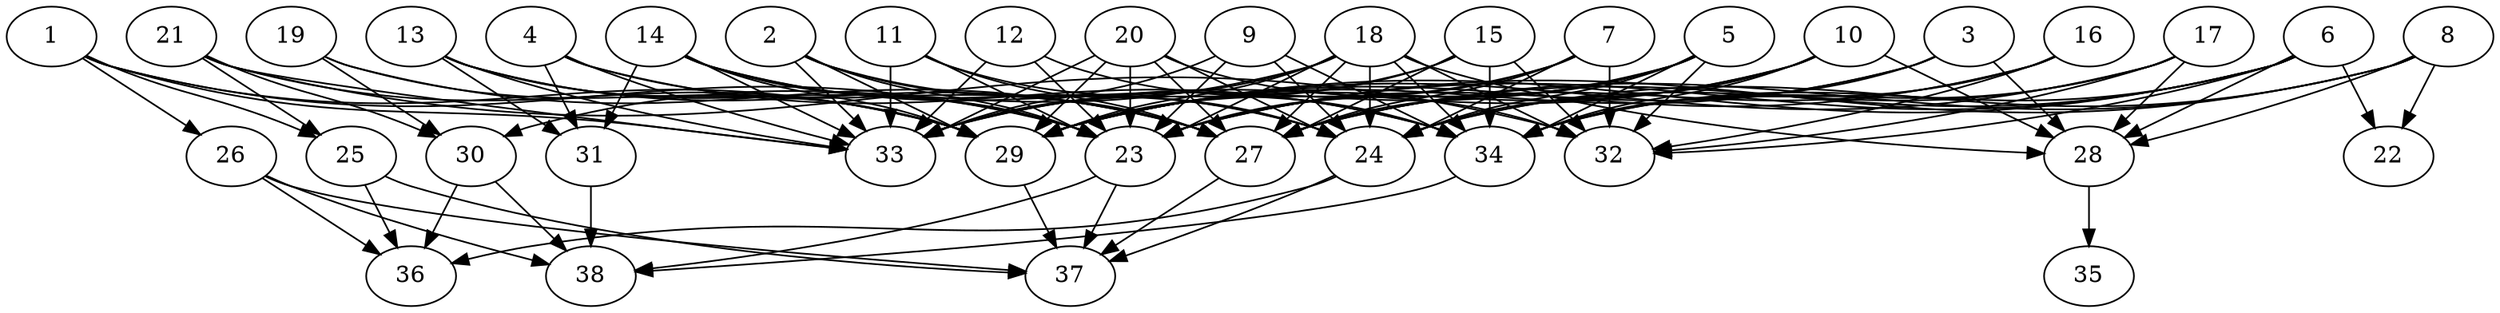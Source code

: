 // DAG (tier=3-complex, mode=data, n=38, ccr=0.546, fat=0.720, density=0.676, regular=0.298, jump=0.300, mindata=4194304, maxdata=33554432)
// DAG automatically generated by daggen at Sun Aug 24 16:33:35 2025
// /home/ermia/Project/Environments/daggen/bin/daggen --dot --ccr 0.546 --fat 0.720 --regular 0.298 --density 0.676 --jump 0.300 --mindata 4194304 --maxdata 33554432 -n 38 
digraph G {
  1 [size="3726008098414252032", alpha="0.19", expect_size="1863004049207126016"]
  1 -> 23 [size ="4749646836531200"]
  1 -> 25 [size ="4749646836531200"]
  1 -> 26 [size ="4749646836531200"]
  1 -> 29 [size ="4749646836531200"]
  1 -> 33 [size ="4749646836531200"]
  2 [size="2591687836253219328", alpha="0.18", expect_size="1295843918126609664"]
  2 -> 23 [size ="1649338610614272"]
  2 -> 24 [size ="1649338610614272"]
  2 -> 27 [size ="1649338610614272"]
  2 -> 29 [size ="1649338610614272"]
  2 -> 33 [size ="1649338610614272"]
  3 [size="2581973690749248000", alpha="0.08", expect_size="1290986845374624000"]
  3 -> 23 [size ="1535399142883328"]
  3 -> 28 [size ="1535399142883328"]
  3 -> 29 [size ="1535399142883328"]
  3 -> 34 [size ="1535399142883328"]
  4 [size="632781361868435357696", alpha="0.20", expect_size="316390680934217678848"]
  4 -> 27 [size ="589647470133248"]
  4 -> 31 [size ="589647470133248"]
  4 -> 33 [size ="589647470133248"]
  4 -> 34 [size ="589647470133248"]
  5 [size="101331364918790944", alpha="0.11", expect_size="50665682459395472"]
  5 -> 23 [size ="1966770751537152"]
  5 -> 24 [size ="1966770751537152"]
  5 -> 27 [size ="1966770751537152"]
  5 -> 32 [size ="1966770751537152"]
  5 -> 33 [size ="1966770751537152"]
  5 -> 34 [size ="1966770751537152"]
  6 [size="4458965329731262464", alpha="0.04", expect_size="2229482664865631232"]
  6 -> 22 [size ="2706746850148352"]
  6 -> 23 [size ="2706746850148352"]
  6 -> 27 [size ="2706746850148352"]
  6 -> 28 [size ="2706746850148352"]
  6 -> 29 [size ="2706746850148352"]
  6 -> 32 [size ="2706746850148352"]
  6 -> 34 [size ="2706746850148352"]
  7 [size="75199751685427904", alpha="0.03", expect_size="37599875842713952"]
  7 -> 23 [size ="4854816694075392"]
  7 -> 24 [size ="4854816694075392"]
  7 -> 27 [size ="4854816694075392"]
  7 -> 29 [size ="4854816694075392"]
  7 -> 32 [size ="4854816694075392"]
  8 [size="989726060210447872", alpha="0.16", expect_size="494863030105223936"]
  8 -> 22 [size ="400540093644800"]
  8 -> 23 [size ="400540093644800"]
  8 -> 24 [size ="400540093644800"]
  8 -> 27 [size ="400540093644800"]
  8 -> 28 [size ="400540093644800"]
  9 [size="120142375984846656", alpha="0.06", expect_size="60071187992423328"]
  9 -> 23 [size ="8529910276554752"]
  9 -> 24 [size ="8529910276554752"]
  9 -> 33 [size ="8529910276554752"]
  9 -> 34 [size ="8529910276554752"]
  10 [size="8633817775354461290496", alpha="0.18", expect_size="4316908887677230645248"]
  10 -> 24 [size ="3366861404110848"]
  10 -> 28 [size ="3366861404110848"]
  10 -> 29 [size ="3366861404110848"]
  10 -> 33 [size ="3366861404110848"]
  10 -> 34 [size ="3366861404110848"]
  11 [size="11738472301908498", alpha="0.04", expect_size="5869236150954249"]
  11 -> 23 [size ="229540508991488"]
  11 -> 24 [size ="229540508991488"]
  11 -> 27 [size ="229540508991488"]
  11 -> 33 [size ="229540508991488"]
  12 [size="28578016269297248", alpha="0.12", expect_size="14289008134648624"]
  12 -> 23 [size ="750392560320512"]
  12 -> 33 [size ="750392560320512"]
  12 -> 34 [size ="750392560320512"]
  13 [size="3972996381284574208", alpha="0.16", expect_size="1986498190642287104"]
  13 -> 23 [size ="1441767673036800"]
  13 -> 27 [size ="1441767673036800"]
  13 -> 29 [size ="1441767673036800"]
  13 -> 31 [size ="1441767673036800"]
  13 -> 33 [size ="1441767673036800"]
  14 [size="3272758952243207602176", alpha="0.01", expect_size="1636379476121603801088"]
  14 -> 23 [size ="1763461570756608"]
  14 -> 24 [size ="1763461570756608"]
  14 -> 29 [size ="1763461570756608"]
  14 -> 31 [size ="1763461570756608"]
  14 -> 33 [size ="1763461570756608"]
  14 -> 34 [size ="1763461570756608"]
  15 [size="24556505543814938624000", alpha="0.19", expect_size="12278252771907469312000"]
  15 -> 27 [size ="6758770461900800"]
  15 -> 29 [size ="6758770461900800"]
  15 -> 32 [size ="6758770461900800"]
  15 -> 33 [size ="6758770461900800"]
  15 -> 34 [size ="6758770461900800"]
  16 [size="405409541700875968", alpha="0.02", expect_size="202704770850437984"]
  16 -> 27 [size ="486057288138752"]
  16 -> 29 [size ="486057288138752"]
  16 -> 32 [size ="486057288138752"]
  16 -> 34 [size ="486057288138752"]
  17 [size="2142251752777089792", alpha="0.17", expect_size="1071125876388544896"]
  17 -> 24 [size ="1298584737677312"]
  17 -> 28 [size ="1298584737677312"]
  17 -> 29 [size ="1298584737677312"]
  17 -> 32 [size ="1298584737677312"]
  17 -> 34 [size ="1298584737677312"]
  18 [size="132453837922839298048", alpha="0.01", expect_size="66226918961419649024"]
  18 -> 23 [size ="207873766326272"]
  18 -> 24 [size ="207873766326272"]
  18 -> 27 [size ="207873766326272"]
  18 -> 28 [size ="207873766326272"]
  18 -> 29 [size ="207873766326272"]
  18 -> 30 [size ="207873766326272"]
  18 -> 32 [size ="207873766326272"]
  18 -> 33 [size ="207873766326272"]
  18 -> 34 [size ="207873766326272"]
  19 [size="868421882961336064", alpha="0.12", expect_size="434210941480668032"]
  19 -> 27 [size ="1985052422438912"]
  19 -> 29 [size ="1985052422438912"]
  19 -> 30 [size ="1985052422438912"]
  20 [size="8702521574599763689472", alpha="0.17", expect_size="4351260787299881844736"]
  20 -> 23 [size ="3384699049213952"]
  20 -> 24 [size ="3384699049213952"]
  20 -> 27 [size ="3384699049213952"]
  20 -> 29 [size ="3384699049213952"]
  20 -> 32 [size ="3384699049213952"]
  20 -> 33 [size ="3384699049213952"]
  21 [size="1840670471583115520", alpha="0.14", expect_size="920335235791557760"]
  21 -> 25 [size ="1526786055733248"]
  21 -> 29 [size ="1526786055733248"]
  21 -> 30 [size ="1526786055733248"]
  21 -> 32 [size ="1526786055733248"]
  21 -> 33 [size ="1526786055733248"]
  22 [size="8955165261597135", alpha="0.17", expect_size="4477582630798567"]
  23 [size="26854806909294288896", alpha="0.02", expect_size="13427403454647144448"]
  23 -> 37 [size ="8733877140979712"]
  23 -> 38 [size ="8733877140979712"]
  24 [size="21125715643648912", alpha="0.09", expect_size="10562857821824456"]
  24 -> 36 [size ="546578074959872"]
  24 -> 37 [size ="546578074959872"]
  25 [size="8475504448539654", alpha="0.01", expect_size="4237752224269827"]
  25 -> 36 [size ="202480604413952"]
  25 -> 37 [size ="202480604413952"]
  26 [size="1290096581291471273984", alpha="0.12", expect_size="645048290645735636992"]
  26 -> 36 [size ="948065049509888"]
  26 -> 37 [size ="948065049509888"]
  26 -> 38 [size ="948065049509888"]
  27 [size="6082239063957090", alpha="0.12", expect_size="3041119531978545"]
  27 -> 37 [size ="204132489101312"]
  28 [size="8947932565801105408", alpha="0.03", expect_size="4473966282900552704"]
  28 -> 35 [size ="6402151030980608"]
  29 [size="13703145075891834454016", alpha="0.14", expect_size="6851572537945917227008"]
  29 -> 37 [size ="4581104065445888"]
  30 [size="259587157578263904", alpha="0.16", expect_size="129793578789131952"]
  30 -> 36 [size ="6337888362954752"]
  30 -> 38 [size ="6337888362954752"]
  31 [size="96362202301048320", alpha="0.14", expect_size="48181101150524160"]
  31 -> 38 [size ="3260825204686848"]
  32 [size="31443044386481801003008", alpha="0.19", expect_size="15721522193240900501504"]
  33 [size="148045409238704448", alpha="0.19", expect_size="74022704619352224"]
  34 [size="4019412038550177185792", alpha="0.09", expect_size="2009706019275088592896"]
  34 -> 38 [size ="2022390452191232"]
  35 [size="8018138491294647844864", alpha="0.07", expect_size="4009069245647323922432"]
  36 [size="451717657902467514368", alpha="0.16", expect_size="225858828951233757184"]
  37 [size="5132101563933741056", alpha="0.08", expect_size="2566050781966870528"]
  38 [size="88983156911874192", alpha="0.10", expect_size="44491578455937096"]
}